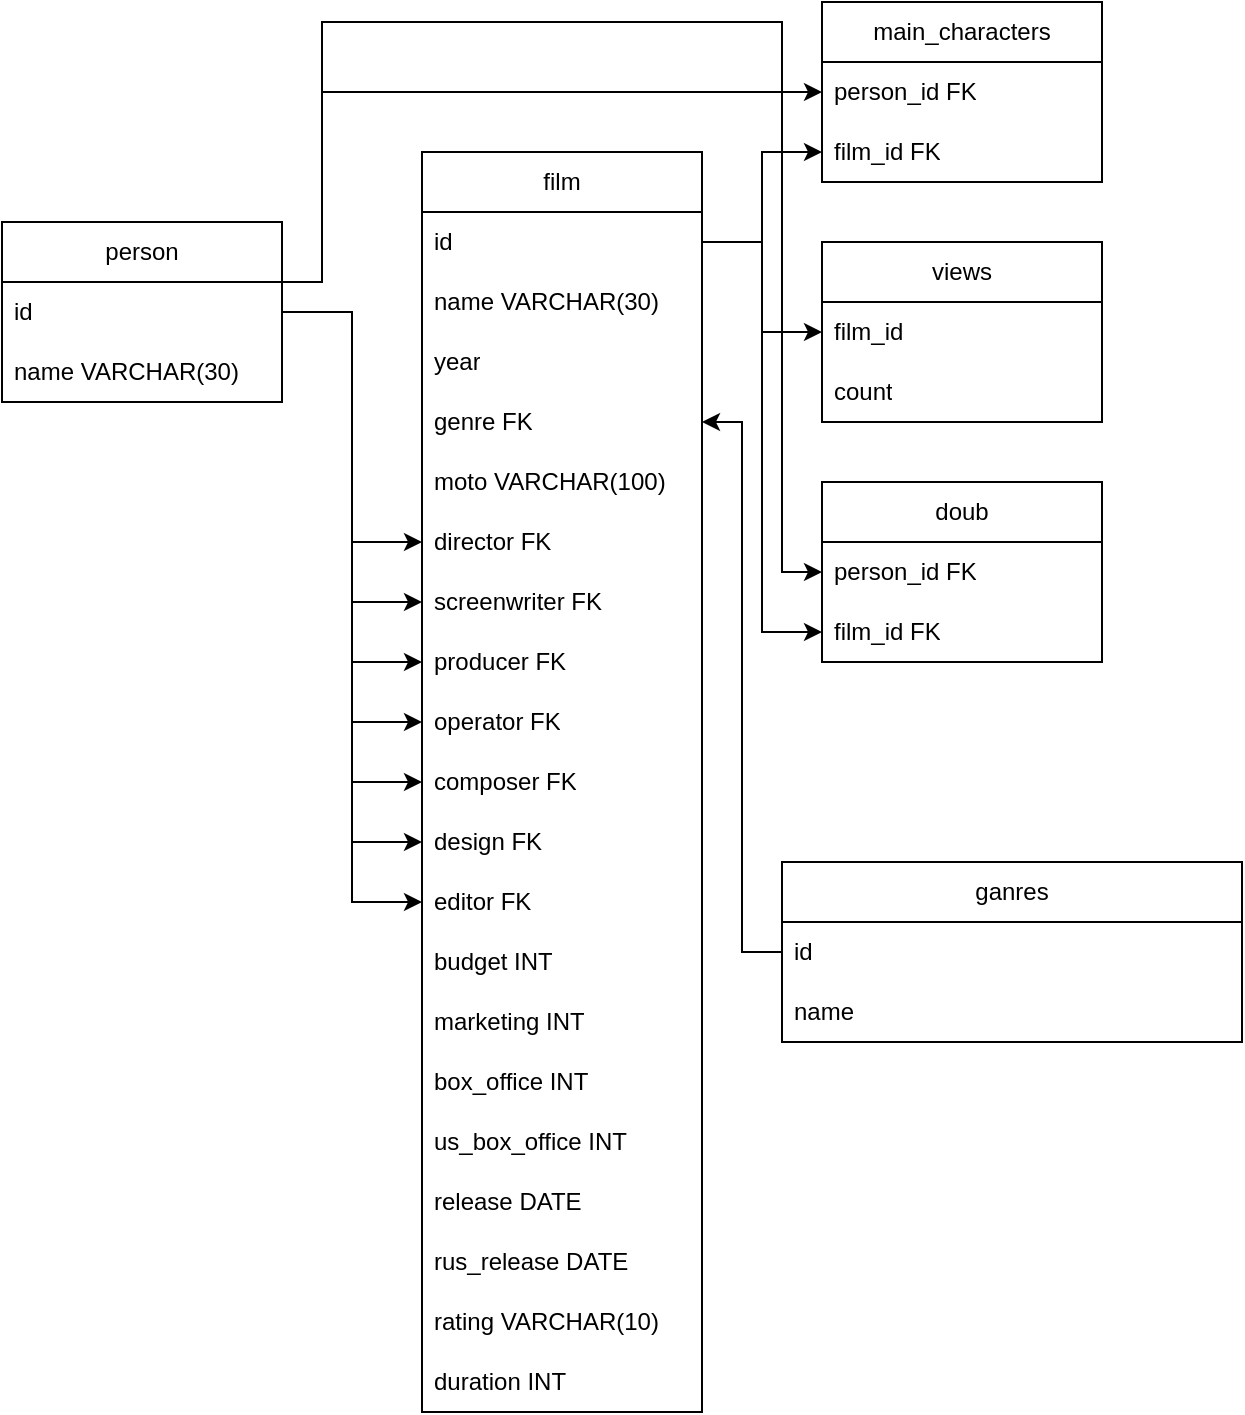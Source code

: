 <mxfile version="21.0.2" type="device"><diagram name="Страница 1" id="50ZOwWoOkE_Wvyg_aqM5"><mxGraphModel dx="1288" dy="454" grid="1" gridSize="10" guides="1" tooltips="1" connect="1" arrows="1" fold="1" page="1" pageScale="1" pageWidth="827" pageHeight="1169" math="0" shadow="0"><root><mxCell id="0"/><mxCell id="1" parent="0"/><mxCell id="ZuvyPyWN8JudrWs-gD9c-1" value="person&lt;br&gt;" style="swimlane;fontStyle=0;childLayout=stackLayout;horizontal=1;startSize=30;horizontalStack=0;resizeParent=1;resizeParentMax=0;resizeLast=0;collapsible=1;marginBottom=0;whiteSpace=wrap;html=1;" vertex="1" parent="1"><mxGeometry x="-110" y="190" width="140" height="90" as="geometry"/></mxCell><mxCell id="ZuvyPyWN8JudrWs-gD9c-2" value="id&amp;nbsp;" style="text;strokeColor=none;fillColor=none;align=left;verticalAlign=middle;spacingLeft=4;spacingRight=4;overflow=hidden;points=[[0,0.5],[1,0.5]];portConstraint=eastwest;rotatable=0;whiteSpace=wrap;html=1;" vertex="1" parent="ZuvyPyWN8JudrWs-gD9c-1"><mxGeometry y="30" width="140" height="30" as="geometry"/></mxCell><mxCell id="ZuvyPyWN8JudrWs-gD9c-3" value="name VARCHAR(30)" style="text;strokeColor=none;fillColor=none;align=left;verticalAlign=middle;spacingLeft=4;spacingRight=4;overflow=hidden;points=[[0,0.5],[1,0.5]];portConstraint=eastwest;rotatable=0;whiteSpace=wrap;html=1;" vertex="1" parent="ZuvyPyWN8JudrWs-gD9c-1"><mxGeometry y="60" width="140" height="30" as="geometry"/></mxCell><mxCell id="ZuvyPyWN8JudrWs-gD9c-5" value="main_characters" style="swimlane;fontStyle=0;childLayout=stackLayout;horizontal=1;startSize=30;horizontalStack=0;resizeParent=1;resizeParentMax=0;resizeLast=0;collapsible=1;marginBottom=0;whiteSpace=wrap;html=1;" vertex="1" parent="1"><mxGeometry x="300" y="80" width="140" height="90" as="geometry"/></mxCell><mxCell id="ZuvyPyWN8JudrWs-gD9c-6" value="person_id FK" style="text;strokeColor=none;fillColor=none;align=left;verticalAlign=middle;spacingLeft=4;spacingRight=4;overflow=hidden;points=[[0,0.5],[1,0.5]];portConstraint=eastwest;rotatable=0;whiteSpace=wrap;html=1;" vertex="1" parent="ZuvyPyWN8JudrWs-gD9c-5"><mxGeometry y="30" width="140" height="30" as="geometry"/></mxCell><mxCell id="ZuvyPyWN8JudrWs-gD9c-7" value="film_id FK" style="text;strokeColor=none;fillColor=none;align=left;verticalAlign=middle;spacingLeft=4;spacingRight=4;overflow=hidden;points=[[0,0.5],[1,0.5]];portConstraint=eastwest;rotatable=0;whiteSpace=wrap;html=1;" vertex="1" parent="ZuvyPyWN8JudrWs-gD9c-5"><mxGeometry y="60" width="140" height="30" as="geometry"/></mxCell><mxCell id="ZuvyPyWN8JudrWs-gD9c-9" value="doub" style="swimlane;fontStyle=0;childLayout=stackLayout;horizontal=1;startSize=30;horizontalStack=0;resizeParent=1;resizeParentMax=0;resizeLast=0;collapsible=1;marginBottom=0;whiteSpace=wrap;html=1;" vertex="1" parent="1"><mxGeometry x="300" y="320" width="140" height="90" as="geometry"/></mxCell><mxCell id="ZuvyPyWN8JudrWs-gD9c-10" value="person_id FK" style="text;strokeColor=none;fillColor=none;align=left;verticalAlign=middle;spacingLeft=4;spacingRight=4;overflow=hidden;points=[[0,0.5],[1,0.5]];portConstraint=eastwest;rotatable=0;whiteSpace=wrap;html=1;" vertex="1" parent="ZuvyPyWN8JudrWs-gD9c-9"><mxGeometry y="30" width="140" height="30" as="geometry"/></mxCell><mxCell id="ZuvyPyWN8JudrWs-gD9c-11" value="film_id FK" style="text;strokeColor=none;fillColor=none;align=left;verticalAlign=middle;spacingLeft=4;spacingRight=4;overflow=hidden;points=[[0,0.5],[1,0.5]];portConstraint=eastwest;rotatable=0;whiteSpace=wrap;html=1;" vertex="1" parent="ZuvyPyWN8JudrWs-gD9c-9"><mxGeometry y="60" width="140" height="30" as="geometry"/></mxCell><mxCell id="ZuvyPyWN8JudrWs-gD9c-13" value="ganres" style="swimlane;fontStyle=0;childLayout=stackLayout;horizontal=1;startSize=30;horizontalStack=0;resizeParent=1;resizeParentMax=0;resizeLast=0;collapsible=1;marginBottom=0;whiteSpace=wrap;html=1;" vertex="1" parent="1"><mxGeometry x="280" y="510" width="230" height="90" as="geometry"/></mxCell><mxCell id="ZuvyPyWN8JudrWs-gD9c-14" value="id" style="text;strokeColor=none;fillColor=none;align=left;verticalAlign=middle;spacingLeft=4;spacingRight=4;overflow=hidden;points=[[0,0.5],[1,0.5]];portConstraint=eastwest;rotatable=0;whiteSpace=wrap;html=1;" vertex="1" parent="ZuvyPyWN8JudrWs-gD9c-13"><mxGeometry y="30" width="230" height="30" as="geometry"/></mxCell><mxCell id="ZuvyPyWN8JudrWs-gD9c-15" value="name" style="text;strokeColor=none;fillColor=none;align=left;verticalAlign=middle;spacingLeft=4;spacingRight=4;overflow=hidden;points=[[0,0.5],[1,0.5]];portConstraint=eastwest;rotatable=0;whiteSpace=wrap;html=1;" vertex="1" parent="ZuvyPyWN8JudrWs-gD9c-13"><mxGeometry y="60" width="230" height="30" as="geometry"/></mxCell><mxCell id="ZuvyPyWN8JudrWs-gD9c-17" value="film" style="swimlane;fontStyle=0;childLayout=stackLayout;horizontal=1;startSize=30;horizontalStack=0;resizeParent=1;resizeParentMax=0;resizeLast=0;collapsible=1;marginBottom=0;whiteSpace=wrap;html=1;" vertex="1" parent="1"><mxGeometry x="100" y="155" width="140" height="630" as="geometry"><mxRectangle x="100" y="155" width="60" height="30" as="alternateBounds"/></mxGeometry></mxCell><mxCell id="ZuvyPyWN8JudrWs-gD9c-18" value="id" style="text;strokeColor=none;fillColor=none;align=left;verticalAlign=middle;spacingLeft=4;spacingRight=4;overflow=hidden;points=[[0,0.5],[1,0.5]];portConstraint=eastwest;rotatable=0;whiteSpace=wrap;html=1;" vertex="1" parent="ZuvyPyWN8JudrWs-gD9c-17"><mxGeometry y="30" width="140" height="30" as="geometry"/></mxCell><mxCell id="ZuvyPyWN8JudrWs-gD9c-19" value="name VARCHAR(30)" style="text;strokeColor=none;fillColor=none;align=left;verticalAlign=middle;spacingLeft=4;spacingRight=4;overflow=hidden;points=[[0,0.5],[1,0.5]];portConstraint=eastwest;rotatable=0;whiteSpace=wrap;html=1;" vertex="1" parent="ZuvyPyWN8JudrWs-gD9c-17"><mxGeometry y="60" width="140" height="30" as="geometry"/></mxCell><mxCell id="ZuvyPyWN8JudrWs-gD9c-20" value="year" style="text;strokeColor=none;fillColor=none;align=left;verticalAlign=middle;spacingLeft=4;spacingRight=4;overflow=hidden;points=[[0,0.5],[1,0.5]];portConstraint=eastwest;rotatable=0;whiteSpace=wrap;html=1;" vertex="1" parent="ZuvyPyWN8JudrWs-gD9c-17"><mxGeometry y="90" width="140" height="30" as="geometry"/></mxCell><mxCell id="ZuvyPyWN8JudrWs-gD9c-38" value="genre FK" style="text;strokeColor=none;fillColor=none;align=left;verticalAlign=middle;spacingLeft=4;spacingRight=4;overflow=hidden;points=[[0,0.5],[1,0.5]];portConstraint=eastwest;rotatable=0;whiteSpace=wrap;html=1;" vertex="1" parent="ZuvyPyWN8JudrWs-gD9c-17"><mxGeometry y="120" width="140" height="30" as="geometry"/></mxCell><mxCell id="ZuvyPyWN8JudrWs-gD9c-37" value="moto VARCHAR(100)" style="text;strokeColor=none;fillColor=none;align=left;verticalAlign=middle;spacingLeft=4;spacingRight=4;overflow=hidden;points=[[0,0.5],[1,0.5]];portConstraint=eastwest;rotatable=0;whiteSpace=wrap;html=1;" vertex="1" parent="ZuvyPyWN8JudrWs-gD9c-17"><mxGeometry y="150" width="140" height="30" as="geometry"/></mxCell><mxCell id="ZuvyPyWN8JudrWs-gD9c-36" value="director FK" style="text;strokeColor=none;fillColor=none;align=left;verticalAlign=middle;spacingLeft=4;spacingRight=4;overflow=hidden;points=[[0,0.5],[1,0.5]];portConstraint=eastwest;rotatable=0;whiteSpace=wrap;html=1;" vertex="1" parent="ZuvyPyWN8JudrWs-gD9c-17"><mxGeometry y="180" width="140" height="30" as="geometry"/></mxCell><mxCell id="ZuvyPyWN8JudrWs-gD9c-35" value="screenwriter FK" style="text;strokeColor=none;fillColor=none;align=left;verticalAlign=middle;spacingLeft=4;spacingRight=4;overflow=hidden;points=[[0,0.5],[1,0.5]];portConstraint=eastwest;rotatable=0;whiteSpace=wrap;html=1;" vertex="1" parent="ZuvyPyWN8JudrWs-gD9c-17"><mxGeometry y="210" width="140" height="30" as="geometry"/></mxCell><mxCell id="ZuvyPyWN8JudrWs-gD9c-34" value="producer FK" style="text;strokeColor=none;fillColor=none;align=left;verticalAlign=middle;spacingLeft=4;spacingRight=4;overflow=hidden;points=[[0,0.5],[1,0.5]];portConstraint=eastwest;rotatable=0;whiteSpace=wrap;html=1;" vertex="1" parent="ZuvyPyWN8JudrWs-gD9c-17"><mxGeometry y="240" width="140" height="30" as="geometry"/></mxCell><mxCell id="ZuvyPyWN8JudrWs-gD9c-33" value="operator FK" style="text;strokeColor=none;fillColor=none;align=left;verticalAlign=middle;spacingLeft=4;spacingRight=4;overflow=hidden;points=[[0,0.5],[1,0.5]];portConstraint=eastwest;rotatable=0;whiteSpace=wrap;html=1;" vertex="1" parent="ZuvyPyWN8JudrWs-gD9c-17"><mxGeometry y="270" width="140" height="30" as="geometry"/></mxCell><mxCell id="ZuvyPyWN8JudrWs-gD9c-32" value="composer FK" style="text;strokeColor=none;fillColor=none;align=left;verticalAlign=middle;spacingLeft=4;spacingRight=4;overflow=hidden;points=[[0,0.5],[1,0.5]];portConstraint=eastwest;rotatable=0;whiteSpace=wrap;html=1;" vertex="1" parent="ZuvyPyWN8JudrWs-gD9c-17"><mxGeometry y="300" width="140" height="30" as="geometry"/></mxCell><mxCell id="ZuvyPyWN8JudrWs-gD9c-31" value="design FK" style="text;strokeColor=none;fillColor=none;align=left;verticalAlign=middle;spacingLeft=4;spacingRight=4;overflow=hidden;points=[[0,0.5],[1,0.5]];portConstraint=eastwest;rotatable=0;whiteSpace=wrap;html=1;" vertex="1" parent="ZuvyPyWN8JudrWs-gD9c-17"><mxGeometry y="330" width="140" height="30" as="geometry"/></mxCell><mxCell id="ZuvyPyWN8JudrWs-gD9c-30" value="editor FK" style="text;strokeColor=none;fillColor=none;align=left;verticalAlign=middle;spacingLeft=4;spacingRight=4;overflow=hidden;points=[[0,0.5],[1,0.5]];portConstraint=eastwest;rotatable=0;whiteSpace=wrap;html=1;" vertex="1" parent="ZuvyPyWN8JudrWs-gD9c-17"><mxGeometry y="360" width="140" height="30" as="geometry"/></mxCell><mxCell id="ZuvyPyWN8JudrWs-gD9c-41" value="budget INT" style="text;strokeColor=none;fillColor=none;align=left;verticalAlign=middle;spacingLeft=4;spacingRight=4;overflow=hidden;points=[[0,0.5],[1,0.5]];portConstraint=eastwest;rotatable=0;whiteSpace=wrap;html=1;" vertex="1" parent="ZuvyPyWN8JudrWs-gD9c-17"><mxGeometry y="390" width="140" height="30" as="geometry"/></mxCell><mxCell id="ZuvyPyWN8JudrWs-gD9c-40" value="marketing INT" style="text;strokeColor=none;fillColor=none;align=left;verticalAlign=middle;spacingLeft=4;spacingRight=4;overflow=hidden;points=[[0,0.5],[1,0.5]];portConstraint=eastwest;rotatable=0;whiteSpace=wrap;html=1;" vertex="1" parent="ZuvyPyWN8JudrWs-gD9c-17"><mxGeometry y="420" width="140" height="30" as="geometry"/></mxCell><mxCell id="ZuvyPyWN8JudrWs-gD9c-45" value="box_office INT" style="text;strokeColor=none;fillColor=none;align=left;verticalAlign=middle;spacingLeft=4;spacingRight=4;overflow=hidden;points=[[0,0.5],[1,0.5]];portConstraint=eastwest;rotatable=0;whiteSpace=wrap;html=1;" vertex="1" parent="ZuvyPyWN8JudrWs-gD9c-17"><mxGeometry y="450" width="140" height="30" as="geometry"/></mxCell><mxCell id="ZuvyPyWN8JudrWs-gD9c-39" value="us_box_office INT" style="text;strokeColor=none;fillColor=none;align=left;verticalAlign=middle;spacingLeft=4;spacingRight=4;overflow=hidden;points=[[0,0.5],[1,0.5]];portConstraint=eastwest;rotatable=0;whiteSpace=wrap;html=1;" vertex="1" parent="ZuvyPyWN8JudrWs-gD9c-17"><mxGeometry y="480" width="140" height="30" as="geometry"/></mxCell><mxCell id="ZuvyPyWN8JudrWs-gD9c-43" value="release DATE" style="text;strokeColor=none;fillColor=none;align=left;verticalAlign=middle;spacingLeft=4;spacingRight=4;overflow=hidden;points=[[0,0.5],[1,0.5]];portConstraint=eastwest;rotatable=0;whiteSpace=wrap;html=1;" vertex="1" parent="ZuvyPyWN8JudrWs-gD9c-17"><mxGeometry y="510" width="140" height="30" as="geometry"/></mxCell><mxCell id="ZuvyPyWN8JudrWs-gD9c-42" value="rus_release DATE" style="text;strokeColor=none;fillColor=none;align=left;verticalAlign=middle;spacingLeft=4;spacingRight=4;overflow=hidden;points=[[0,0.5],[1,0.5]];portConstraint=eastwest;rotatable=0;whiteSpace=wrap;html=1;" vertex="1" parent="ZuvyPyWN8JudrWs-gD9c-17"><mxGeometry y="540" width="140" height="30" as="geometry"/></mxCell><mxCell id="ZuvyPyWN8JudrWs-gD9c-47" value="rating VARCHAR(10)" style="text;strokeColor=none;fillColor=none;align=left;verticalAlign=middle;spacingLeft=4;spacingRight=4;overflow=hidden;points=[[0,0.5],[1,0.5]];portConstraint=eastwest;rotatable=0;whiteSpace=wrap;html=1;" vertex="1" parent="ZuvyPyWN8JudrWs-gD9c-17"><mxGeometry y="570" width="140" height="30" as="geometry"/></mxCell><mxCell id="ZuvyPyWN8JudrWs-gD9c-46" value="duration INT" style="text;strokeColor=none;fillColor=none;align=left;verticalAlign=middle;spacingLeft=4;spacingRight=4;overflow=hidden;points=[[0,0.5],[1,0.5]];portConstraint=eastwest;rotatable=0;whiteSpace=wrap;html=1;" vertex="1" parent="ZuvyPyWN8JudrWs-gD9c-17"><mxGeometry y="600" width="140" height="30" as="geometry"/></mxCell><mxCell id="ZuvyPyWN8JudrWs-gD9c-21" value="views" style="swimlane;fontStyle=0;childLayout=stackLayout;horizontal=1;startSize=30;horizontalStack=0;resizeParent=1;resizeParentMax=0;resizeLast=0;collapsible=1;marginBottom=0;whiteSpace=wrap;html=1;" vertex="1" parent="1"><mxGeometry x="300" y="200" width="140" height="90" as="geometry"/></mxCell><mxCell id="ZuvyPyWN8JudrWs-gD9c-22" value="film_id" style="text;strokeColor=none;fillColor=none;align=left;verticalAlign=middle;spacingLeft=4;spacingRight=4;overflow=hidden;points=[[0,0.5],[1,0.5]];portConstraint=eastwest;rotatable=0;whiteSpace=wrap;html=1;" vertex="1" parent="ZuvyPyWN8JudrWs-gD9c-21"><mxGeometry y="30" width="140" height="30" as="geometry"/></mxCell><mxCell id="ZuvyPyWN8JudrWs-gD9c-23" value="count" style="text;strokeColor=none;fillColor=none;align=left;verticalAlign=middle;spacingLeft=4;spacingRight=4;overflow=hidden;points=[[0,0.5],[1,0.5]];portConstraint=eastwest;rotatable=0;whiteSpace=wrap;html=1;" vertex="1" parent="ZuvyPyWN8JudrWs-gD9c-21"><mxGeometry y="60" width="140" height="30" as="geometry"/></mxCell><mxCell id="ZuvyPyWN8JudrWs-gD9c-55" style="edgeStyle=orthogonalEdgeStyle;rounded=0;orthogonalLoop=1;jettySize=auto;html=1;exitX=1;exitY=0.5;exitDx=0;exitDy=0;" edge="1" parent="1" source="ZuvyPyWN8JudrWs-gD9c-2" target="ZuvyPyWN8JudrWs-gD9c-36"><mxGeometry relative="1" as="geometry"/></mxCell><mxCell id="ZuvyPyWN8JudrWs-gD9c-56" style="edgeStyle=orthogonalEdgeStyle;rounded=0;orthogonalLoop=1;jettySize=auto;html=1;exitX=1;exitY=0.5;exitDx=0;exitDy=0;entryX=0;entryY=0.5;entryDx=0;entryDy=0;" edge="1" parent="1" source="ZuvyPyWN8JudrWs-gD9c-2" target="ZuvyPyWN8JudrWs-gD9c-35"><mxGeometry relative="1" as="geometry"/></mxCell><mxCell id="ZuvyPyWN8JudrWs-gD9c-57" style="edgeStyle=orthogonalEdgeStyle;rounded=0;orthogonalLoop=1;jettySize=auto;html=1;exitX=1;exitY=0.5;exitDx=0;exitDy=0;entryX=0;entryY=0.5;entryDx=0;entryDy=0;" edge="1" parent="1" source="ZuvyPyWN8JudrWs-gD9c-2" target="ZuvyPyWN8JudrWs-gD9c-34"><mxGeometry relative="1" as="geometry"/></mxCell><mxCell id="ZuvyPyWN8JudrWs-gD9c-58" style="edgeStyle=orthogonalEdgeStyle;rounded=0;orthogonalLoop=1;jettySize=auto;html=1;exitX=1;exitY=0.5;exitDx=0;exitDy=0;entryX=0;entryY=0.5;entryDx=0;entryDy=0;" edge="1" parent="1" source="ZuvyPyWN8JudrWs-gD9c-2" target="ZuvyPyWN8JudrWs-gD9c-33"><mxGeometry relative="1" as="geometry"/></mxCell><mxCell id="ZuvyPyWN8JudrWs-gD9c-59" style="edgeStyle=orthogonalEdgeStyle;rounded=0;orthogonalLoop=1;jettySize=auto;html=1;exitX=1;exitY=0.5;exitDx=0;exitDy=0;entryX=0;entryY=0.5;entryDx=0;entryDy=0;" edge="1" parent="1" source="ZuvyPyWN8JudrWs-gD9c-2" target="ZuvyPyWN8JudrWs-gD9c-32"><mxGeometry relative="1" as="geometry"/></mxCell><mxCell id="ZuvyPyWN8JudrWs-gD9c-60" style="edgeStyle=orthogonalEdgeStyle;rounded=0;orthogonalLoop=1;jettySize=auto;html=1;exitX=1;exitY=0.5;exitDx=0;exitDy=0;entryX=0;entryY=0.5;entryDx=0;entryDy=0;" edge="1" parent="1" source="ZuvyPyWN8JudrWs-gD9c-2" target="ZuvyPyWN8JudrWs-gD9c-31"><mxGeometry relative="1" as="geometry"/></mxCell><mxCell id="ZuvyPyWN8JudrWs-gD9c-61" style="edgeStyle=orthogonalEdgeStyle;rounded=0;orthogonalLoop=1;jettySize=auto;html=1;exitX=1;exitY=0.5;exitDx=0;exitDy=0;entryX=0;entryY=0.5;entryDx=0;entryDy=0;" edge="1" parent="1" source="ZuvyPyWN8JudrWs-gD9c-2" target="ZuvyPyWN8JudrWs-gD9c-30"><mxGeometry relative="1" as="geometry"/></mxCell><mxCell id="ZuvyPyWN8JudrWs-gD9c-63" style="edgeStyle=orthogonalEdgeStyle;rounded=0;orthogonalLoop=1;jettySize=auto;html=1;exitX=0;exitY=0.5;exitDx=0;exitDy=0;entryX=1;entryY=0.5;entryDx=0;entryDy=0;" edge="1" parent="1" source="ZuvyPyWN8JudrWs-gD9c-14" target="ZuvyPyWN8JudrWs-gD9c-38"><mxGeometry relative="1" as="geometry"/></mxCell><mxCell id="ZuvyPyWN8JudrWs-gD9c-64" style="edgeStyle=orthogonalEdgeStyle;rounded=0;orthogonalLoop=1;jettySize=auto;html=1;exitX=1;exitY=0.5;exitDx=0;exitDy=0;entryX=0;entryY=0.5;entryDx=0;entryDy=0;" edge="1" parent="1" source="ZuvyPyWN8JudrWs-gD9c-18" target="ZuvyPyWN8JudrWs-gD9c-7"><mxGeometry relative="1" as="geometry"/></mxCell><mxCell id="ZuvyPyWN8JudrWs-gD9c-65" style="edgeStyle=orthogonalEdgeStyle;rounded=0;orthogonalLoop=1;jettySize=auto;html=1;exitX=1;exitY=0.5;exitDx=0;exitDy=0;entryX=0;entryY=0.5;entryDx=0;entryDy=0;" edge="1" parent="1" source="ZuvyPyWN8JudrWs-gD9c-2" target="ZuvyPyWN8JudrWs-gD9c-6"><mxGeometry relative="1" as="geometry"><Array as="points"><mxPoint x="30" y="220"/><mxPoint x="50" y="220"/><mxPoint x="50" y="125"/></Array></mxGeometry></mxCell><mxCell id="ZuvyPyWN8JudrWs-gD9c-67" style="edgeStyle=orthogonalEdgeStyle;rounded=0;orthogonalLoop=1;jettySize=auto;html=1;exitX=1;exitY=0.5;exitDx=0;exitDy=0;entryX=0;entryY=0.5;entryDx=0;entryDy=0;" edge="1" parent="1" source="ZuvyPyWN8JudrWs-gD9c-18" target="ZuvyPyWN8JudrWs-gD9c-11"><mxGeometry relative="1" as="geometry"/></mxCell><mxCell id="ZuvyPyWN8JudrWs-gD9c-68" style="edgeStyle=orthogonalEdgeStyle;rounded=0;orthogonalLoop=1;jettySize=auto;html=1;exitX=1;exitY=0.5;exitDx=0;exitDy=0;entryX=0;entryY=0.5;entryDx=0;entryDy=0;" edge="1" parent="1" source="ZuvyPyWN8JudrWs-gD9c-2" target="ZuvyPyWN8JudrWs-gD9c-10"><mxGeometry relative="1" as="geometry"><Array as="points"><mxPoint x="30" y="220"/><mxPoint x="50" y="220"/><mxPoint x="50" y="90"/><mxPoint x="280" y="90"/><mxPoint x="280" y="365"/></Array></mxGeometry></mxCell><mxCell id="ZuvyPyWN8JudrWs-gD9c-70" style="edgeStyle=orthogonalEdgeStyle;rounded=0;orthogonalLoop=1;jettySize=auto;html=1;exitX=1;exitY=0.5;exitDx=0;exitDy=0;entryX=0;entryY=0.5;entryDx=0;entryDy=0;" edge="1" parent="1" source="ZuvyPyWN8JudrWs-gD9c-18" target="ZuvyPyWN8JudrWs-gD9c-22"><mxGeometry relative="1" as="geometry"/></mxCell></root></mxGraphModel></diagram></mxfile>